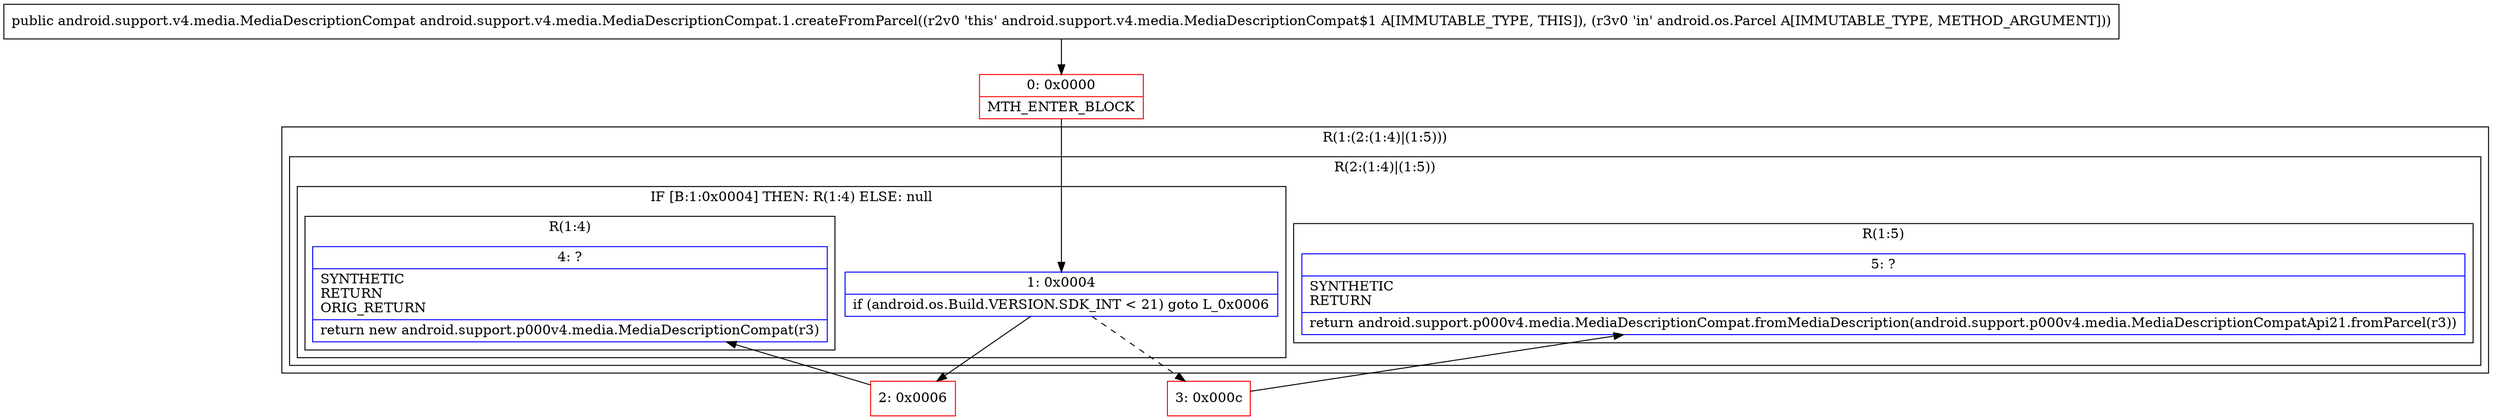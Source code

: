 digraph "CFG forandroid.support.v4.media.MediaDescriptionCompat.1.createFromParcel(Landroid\/os\/Parcel;)Landroid\/support\/v4\/media\/MediaDescriptionCompat;" {
subgraph cluster_Region_1850564534 {
label = "R(1:(2:(1:4)|(1:5)))";
node [shape=record,color=blue];
subgraph cluster_Region_948421919 {
label = "R(2:(1:4)|(1:5))";
node [shape=record,color=blue];
subgraph cluster_IfRegion_2094417410 {
label = "IF [B:1:0x0004] THEN: R(1:4) ELSE: null";
node [shape=record,color=blue];
Node_1 [shape=record,label="{1\:\ 0x0004|if (android.os.Build.VERSION.SDK_INT \< 21) goto L_0x0006\l}"];
subgraph cluster_Region_1746805442 {
label = "R(1:4)";
node [shape=record,color=blue];
Node_4 [shape=record,label="{4\:\ ?|SYNTHETIC\lRETURN\lORIG_RETURN\l|return new android.support.p000v4.media.MediaDescriptionCompat(r3)\l}"];
}
}
subgraph cluster_Region_1814716568 {
label = "R(1:5)";
node [shape=record,color=blue];
Node_5 [shape=record,label="{5\:\ ?|SYNTHETIC\lRETURN\l|return android.support.p000v4.media.MediaDescriptionCompat.fromMediaDescription(android.support.p000v4.media.MediaDescriptionCompatApi21.fromParcel(r3))\l}"];
}
}
}
Node_0 [shape=record,color=red,label="{0\:\ 0x0000|MTH_ENTER_BLOCK\l}"];
Node_2 [shape=record,color=red,label="{2\:\ 0x0006}"];
Node_3 [shape=record,color=red,label="{3\:\ 0x000c}"];
MethodNode[shape=record,label="{public android.support.v4.media.MediaDescriptionCompat android.support.v4.media.MediaDescriptionCompat.1.createFromParcel((r2v0 'this' android.support.v4.media.MediaDescriptionCompat$1 A[IMMUTABLE_TYPE, THIS]), (r3v0 'in' android.os.Parcel A[IMMUTABLE_TYPE, METHOD_ARGUMENT])) }"];
MethodNode -> Node_0;
Node_1 -> Node_2;
Node_1 -> Node_3[style=dashed];
Node_0 -> Node_1;
Node_2 -> Node_4;
Node_3 -> Node_5;
}

